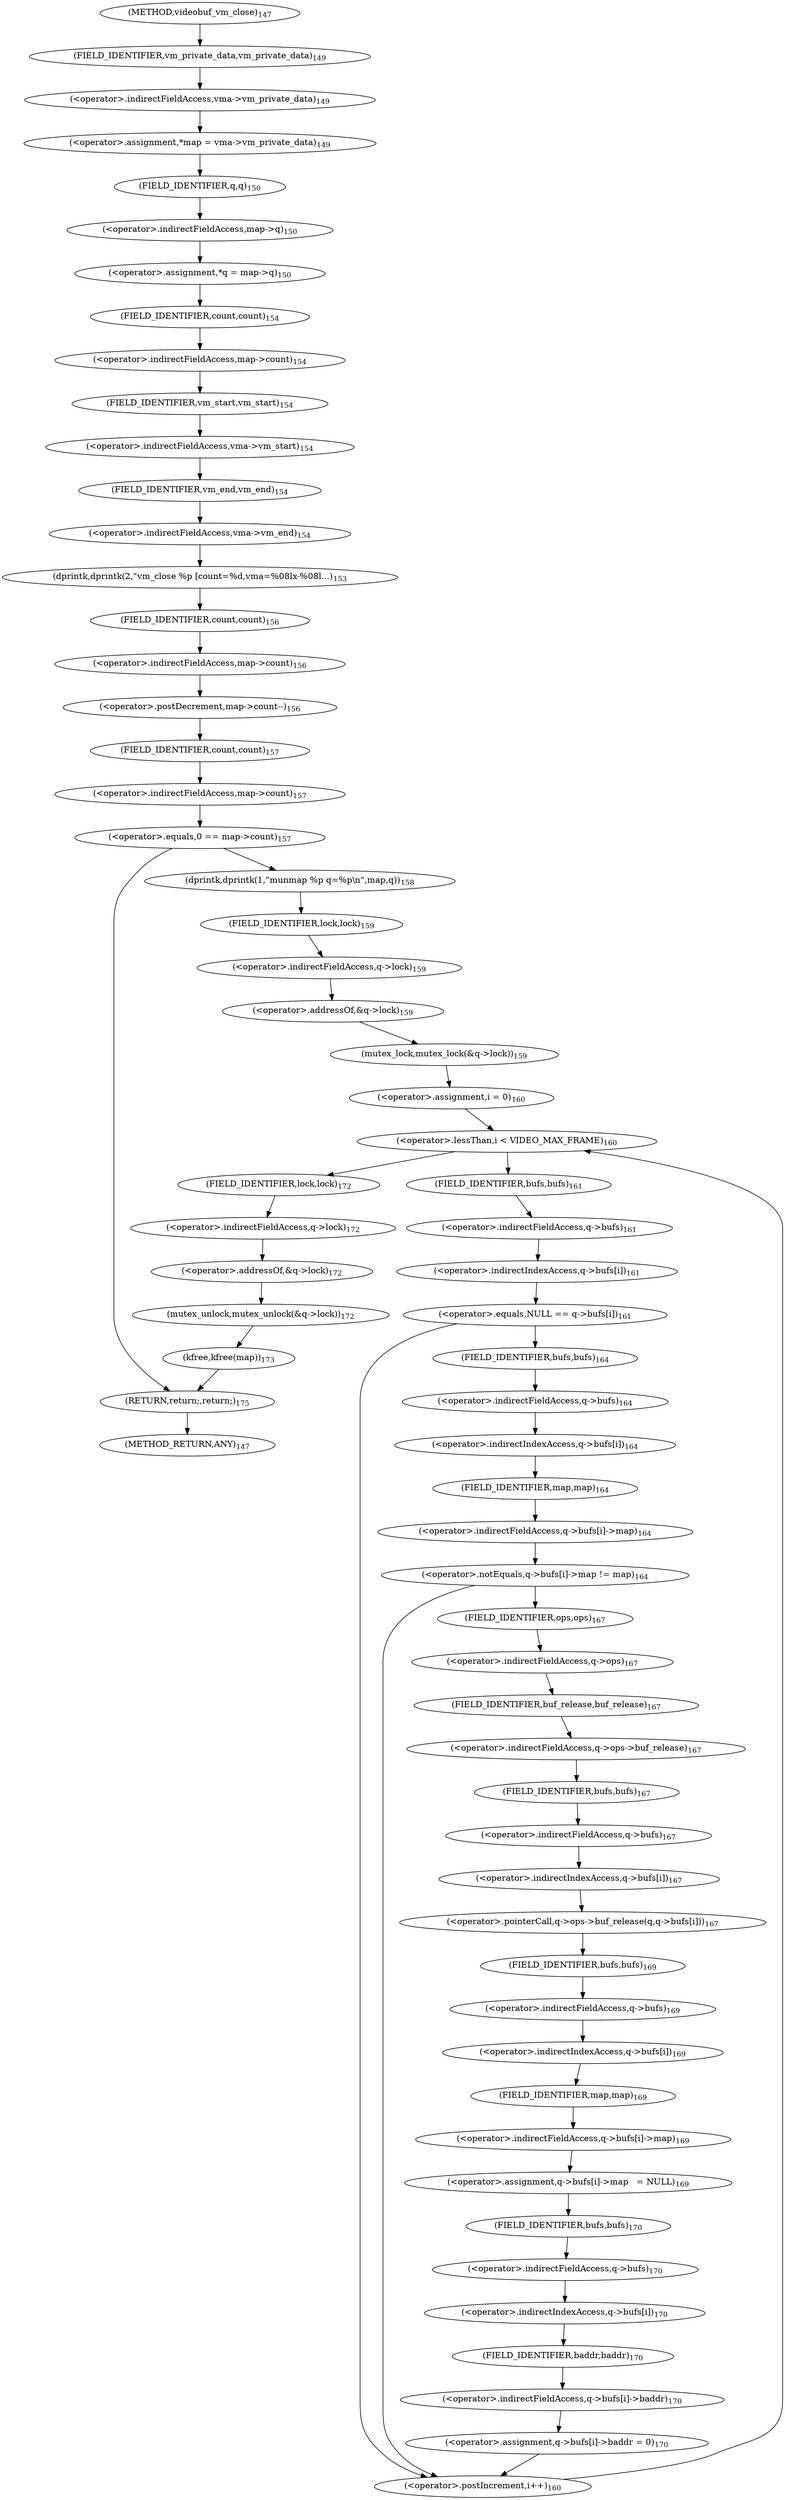 digraph "videobuf_vm_close" {  
"30064771206" [label = <(&lt;operator&gt;.assignment,*map = vma-&gt;vm_private_data)<SUB>149</SUB>> ]
"30064771208" [label = <(&lt;operator&gt;.assignment,*q = map-&gt;q)<SUB>150</SUB>> ]
"30064771210" [label = <(dprintk,dprintk(2,&quot;vm_close %p [count=%d,vma=%08lx-%08l...)<SUB>153</SUB>> ]
"30064771214" [label = <(&lt;operator&gt;.postDecrement,map-&gt;count--)<SUB>156</SUB>> ]
"146028888071" [label = <(RETURN,return;,return;)<SUB>175</SUB>> ]
"30064771207" [label = <(&lt;operator&gt;.indirectFieldAccess,vma-&gt;vm_private_data)<SUB>149</SUB>> ]
"30064771209" [label = <(&lt;operator&gt;.indirectFieldAccess,map-&gt;q)<SUB>150</SUB>> ]
"30064771211" [label = <(&lt;operator&gt;.indirectFieldAccess,map-&gt;count)<SUB>154</SUB>> ]
"30064771212" [label = <(&lt;operator&gt;.indirectFieldAccess,vma-&gt;vm_start)<SUB>154</SUB>> ]
"30064771213" [label = <(&lt;operator&gt;.indirectFieldAccess,vma-&gt;vm_end)<SUB>154</SUB>> ]
"30064771215" [label = <(&lt;operator&gt;.indirectFieldAccess,map-&gt;count)<SUB>156</SUB>> ]
"30064771216" [label = <(&lt;operator&gt;.equals,0 == map-&gt;count)<SUB>157</SUB>> ]
"55834574890" [label = <(FIELD_IDENTIFIER,vm_private_data,vm_private_data)<SUB>149</SUB>> ]
"55834574891" [label = <(FIELD_IDENTIFIER,q,q)<SUB>150</SUB>> ]
"55834574892" [label = <(FIELD_IDENTIFIER,count,count)<SUB>154</SUB>> ]
"55834574893" [label = <(FIELD_IDENTIFIER,vm_start,vm_start)<SUB>154</SUB>> ]
"55834574894" [label = <(FIELD_IDENTIFIER,vm_end,vm_end)<SUB>154</SUB>> ]
"55834574895" [label = <(FIELD_IDENTIFIER,count,count)<SUB>156</SUB>> ]
"30064771217" [label = <(&lt;operator&gt;.indirectFieldAccess,map-&gt;count)<SUB>157</SUB>> ]
"30064771218" [label = <(dprintk,dprintk(1,&quot;munmap %p q=%p\n&quot;,map,q))<SUB>158</SUB>> ]
"30064771219" [label = <(mutex_lock,mutex_lock(&amp;q-&gt;lock))<SUB>159</SUB>> ]
"30064771245" [label = <(mutex_unlock,mutex_unlock(&amp;q-&gt;lock))<SUB>172</SUB>> ]
"30064771248" [label = <(kfree,kfree(map))<SUB>173</SUB>> ]
"55834574896" [label = <(FIELD_IDENTIFIER,count,count)<SUB>157</SUB>> ]
"30064771220" [label = <(&lt;operator&gt;.addressOf,&amp;q-&gt;lock)<SUB>159</SUB>> ]
"30064771223" [label = <(&lt;operator&gt;.lessThan,i &lt; VIDEO_MAX_FRAME)<SUB>160</SUB>> ]
"30064771224" [label = <(&lt;operator&gt;.postIncrement,i++)<SUB>160</SUB>> ]
"30064771246" [label = <(&lt;operator&gt;.addressOf,&amp;q-&gt;lock)<SUB>172</SUB>> ]
"30064771221" [label = <(&lt;operator&gt;.indirectFieldAccess,q-&gt;lock)<SUB>159</SUB>> ]
"30064771222" [label = <(&lt;operator&gt;.assignment,i = 0)<SUB>160</SUB>> ]
"30064771232" [label = <(&lt;operator&gt;.pointerCall,q-&gt;ops-&gt;buf_release(q,q-&gt;bufs[i]))<SUB>167</SUB>> ]
"30064771237" [label = <(&lt;operator&gt;.assignment,q-&gt;bufs[i]-&gt;map   = NULL)<SUB>169</SUB>> ]
"30064771241" [label = <(&lt;operator&gt;.assignment,q-&gt;bufs[i]-&gt;baddr = 0)<SUB>170</SUB>> ]
"30064771247" [label = <(&lt;operator&gt;.indirectFieldAccess,q-&gt;lock)<SUB>172</SUB>> ]
"55834574897" [label = <(FIELD_IDENTIFIER,lock,lock)<SUB>159</SUB>> ]
"30064771225" [label = <(&lt;operator&gt;.equals,NULL == q-&gt;bufs[i])<SUB>161</SUB>> ]
"30064771228" [label = <(&lt;operator&gt;.notEquals,q-&gt;bufs[i]-&gt;map != map)<SUB>164</SUB>> ]
"30064771233" [label = <(&lt;operator&gt;.indirectFieldAccess,q-&gt;ops-&gt;buf_release)<SUB>167</SUB>> ]
"30064771235" [label = <(&lt;operator&gt;.indirectIndexAccess,q-&gt;bufs[i])<SUB>167</SUB>> ]
"30064771238" [label = <(&lt;operator&gt;.indirectFieldAccess,q-&gt;bufs[i]-&gt;map)<SUB>169</SUB>> ]
"30064771242" [label = <(&lt;operator&gt;.indirectFieldAccess,q-&gt;bufs[i]-&gt;baddr)<SUB>170</SUB>> ]
"55834574908" [label = <(FIELD_IDENTIFIER,lock,lock)<SUB>172</SUB>> ]
"30064771226" [label = <(&lt;operator&gt;.indirectIndexAccess,q-&gt;bufs[i])<SUB>161</SUB>> ]
"30064771229" [label = <(&lt;operator&gt;.indirectFieldAccess,q-&gt;bufs[i]-&gt;map)<SUB>164</SUB>> ]
"30064771234" [label = <(&lt;operator&gt;.indirectFieldAccess,q-&gt;ops)<SUB>167</SUB>> ]
"55834574902" [label = <(FIELD_IDENTIFIER,buf_release,buf_release)<SUB>167</SUB>> ]
"30064771236" [label = <(&lt;operator&gt;.indirectFieldAccess,q-&gt;bufs)<SUB>167</SUB>> ]
"30064771239" [label = <(&lt;operator&gt;.indirectIndexAccess,q-&gt;bufs[i])<SUB>169</SUB>> ]
"55834574905" [label = <(FIELD_IDENTIFIER,map,map)<SUB>169</SUB>> ]
"30064771243" [label = <(&lt;operator&gt;.indirectIndexAccess,q-&gt;bufs[i])<SUB>170</SUB>> ]
"55834574907" [label = <(FIELD_IDENTIFIER,baddr,baddr)<SUB>170</SUB>> ]
"30064771227" [label = <(&lt;operator&gt;.indirectFieldAccess,q-&gt;bufs)<SUB>161</SUB>> ]
"30064771230" [label = <(&lt;operator&gt;.indirectIndexAccess,q-&gt;bufs[i])<SUB>164</SUB>> ]
"55834574900" [label = <(FIELD_IDENTIFIER,map,map)<SUB>164</SUB>> ]
"55834574901" [label = <(FIELD_IDENTIFIER,ops,ops)<SUB>167</SUB>> ]
"55834574903" [label = <(FIELD_IDENTIFIER,bufs,bufs)<SUB>167</SUB>> ]
"30064771240" [label = <(&lt;operator&gt;.indirectFieldAccess,q-&gt;bufs)<SUB>169</SUB>> ]
"30064771244" [label = <(&lt;operator&gt;.indirectFieldAccess,q-&gt;bufs)<SUB>170</SUB>> ]
"55834574898" [label = <(FIELD_IDENTIFIER,bufs,bufs)<SUB>161</SUB>> ]
"30064771231" [label = <(&lt;operator&gt;.indirectFieldAccess,q-&gt;bufs)<SUB>164</SUB>> ]
"55834574904" [label = <(FIELD_IDENTIFIER,bufs,bufs)<SUB>169</SUB>> ]
"55834574906" [label = <(FIELD_IDENTIFIER,bufs,bufs)<SUB>170</SUB>> ]
"55834574899" [label = <(FIELD_IDENTIFIER,bufs,bufs)<SUB>164</SUB>> ]
"111669149701" [label = <(METHOD,videobuf_vm_close)<SUB>147</SUB>> ]
"128849018884" [label = <(METHOD_RETURN,ANY)<SUB>147</SUB>> ]
  "30064771206" -> "55834574891" 
  "30064771208" -> "55834574892" 
  "30064771210" -> "55834574895" 
  "30064771214" -> "55834574896" 
  "146028888071" -> "128849018884" 
  "30064771207" -> "30064771206" 
  "30064771209" -> "30064771208" 
  "30064771211" -> "55834574893" 
  "30064771212" -> "55834574894" 
  "30064771213" -> "30064771210" 
  "30064771215" -> "30064771214" 
  "30064771216" -> "146028888071" 
  "30064771216" -> "30064771218" 
  "55834574890" -> "30064771207" 
  "55834574891" -> "30064771209" 
  "55834574892" -> "30064771211" 
  "55834574893" -> "30064771212" 
  "55834574894" -> "30064771213" 
  "55834574895" -> "30064771215" 
  "30064771217" -> "30064771216" 
  "30064771218" -> "55834574897" 
  "30064771219" -> "30064771222" 
  "30064771245" -> "30064771248" 
  "30064771248" -> "146028888071" 
  "55834574896" -> "30064771217" 
  "30064771220" -> "30064771219" 
  "30064771223" -> "55834574898" 
  "30064771223" -> "55834574908" 
  "30064771224" -> "30064771223" 
  "30064771246" -> "30064771245" 
  "30064771221" -> "30064771220" 
  "30064771222" -> "30064771223" 
  "30064771232" -> "55834574904" 
  "30064771237" -> "55834574906" 
  "30064771241" -> "30064771224" 
  "30064771247" -> "30064771246" 
  "55834574897" -> "30064771221" 
  "30064771225" -> "30064771224" 
  "30064771225" -> "55834574899" 
  "30064771228" -> "30064771224" 
  "30064771228" -> "55834574901" 
  "30064771233" -> "55834574903" 
  "30064771235" -> "30064771232" 
  "30064771238" -> "30064771237" 
  "30064771242" -> "30064771241" 
  "55834574908" -> "30064771247" 
  "30064771226" -> "30064771225" 
  "30064771229" -> "30064771228" 
  "30064771234" -> "55834574902" 
  "55834574902" -> "30064771233" 
  "30064771236" -> "30064771235" 
  "30064771239" -> "55834574905" 
  "55834574905" -> "30064771238" 
  "30064771243" -> "55834574907" 
  "55834574907" -> "30064771242" 
  "30064771227" -> "30064771226" 
  "30064771230" -> "55834574900" 
  "55834574900" -> "30064771229" 
  "55834574901" -> "30064771234" 
  "55834574903" -> "30064771236" 
  "30064771240" -> "30064771239" 
  "30064771244" -> "30064771243" 
  "55834574898" -> "30064771227" 
  "30064771231" -> "30064771230" 
  "55834574904" -> "30064771240" 
  "55834574906" -> "30064771244" 
  "55834574899" -> "30064771231" 
  "111669149701" -> "55834574890" 
}
